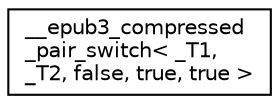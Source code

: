 digraph "Graphical Class Hierarchy"
{
  edge [fontname="Helvetica",fontsize="10",labelfontname="Helvetica",labelfontsize="10"];
  node [fontname="Helvetica",fontsize="10",shape=record];
  rankdir="LR";
  Node1 [label="__epub3_compressed\l_pair_switch\< _T1, \l_T2, false, true, true \>",height=0.2,width=0.4,color="black", fillcolor="white", style="filled",URL="$struct____epub3__compressed__pair__switch_3_01___t1_00_01___t2_00_01false_00_01true_00_01true_01_4.xhtml"];
}
